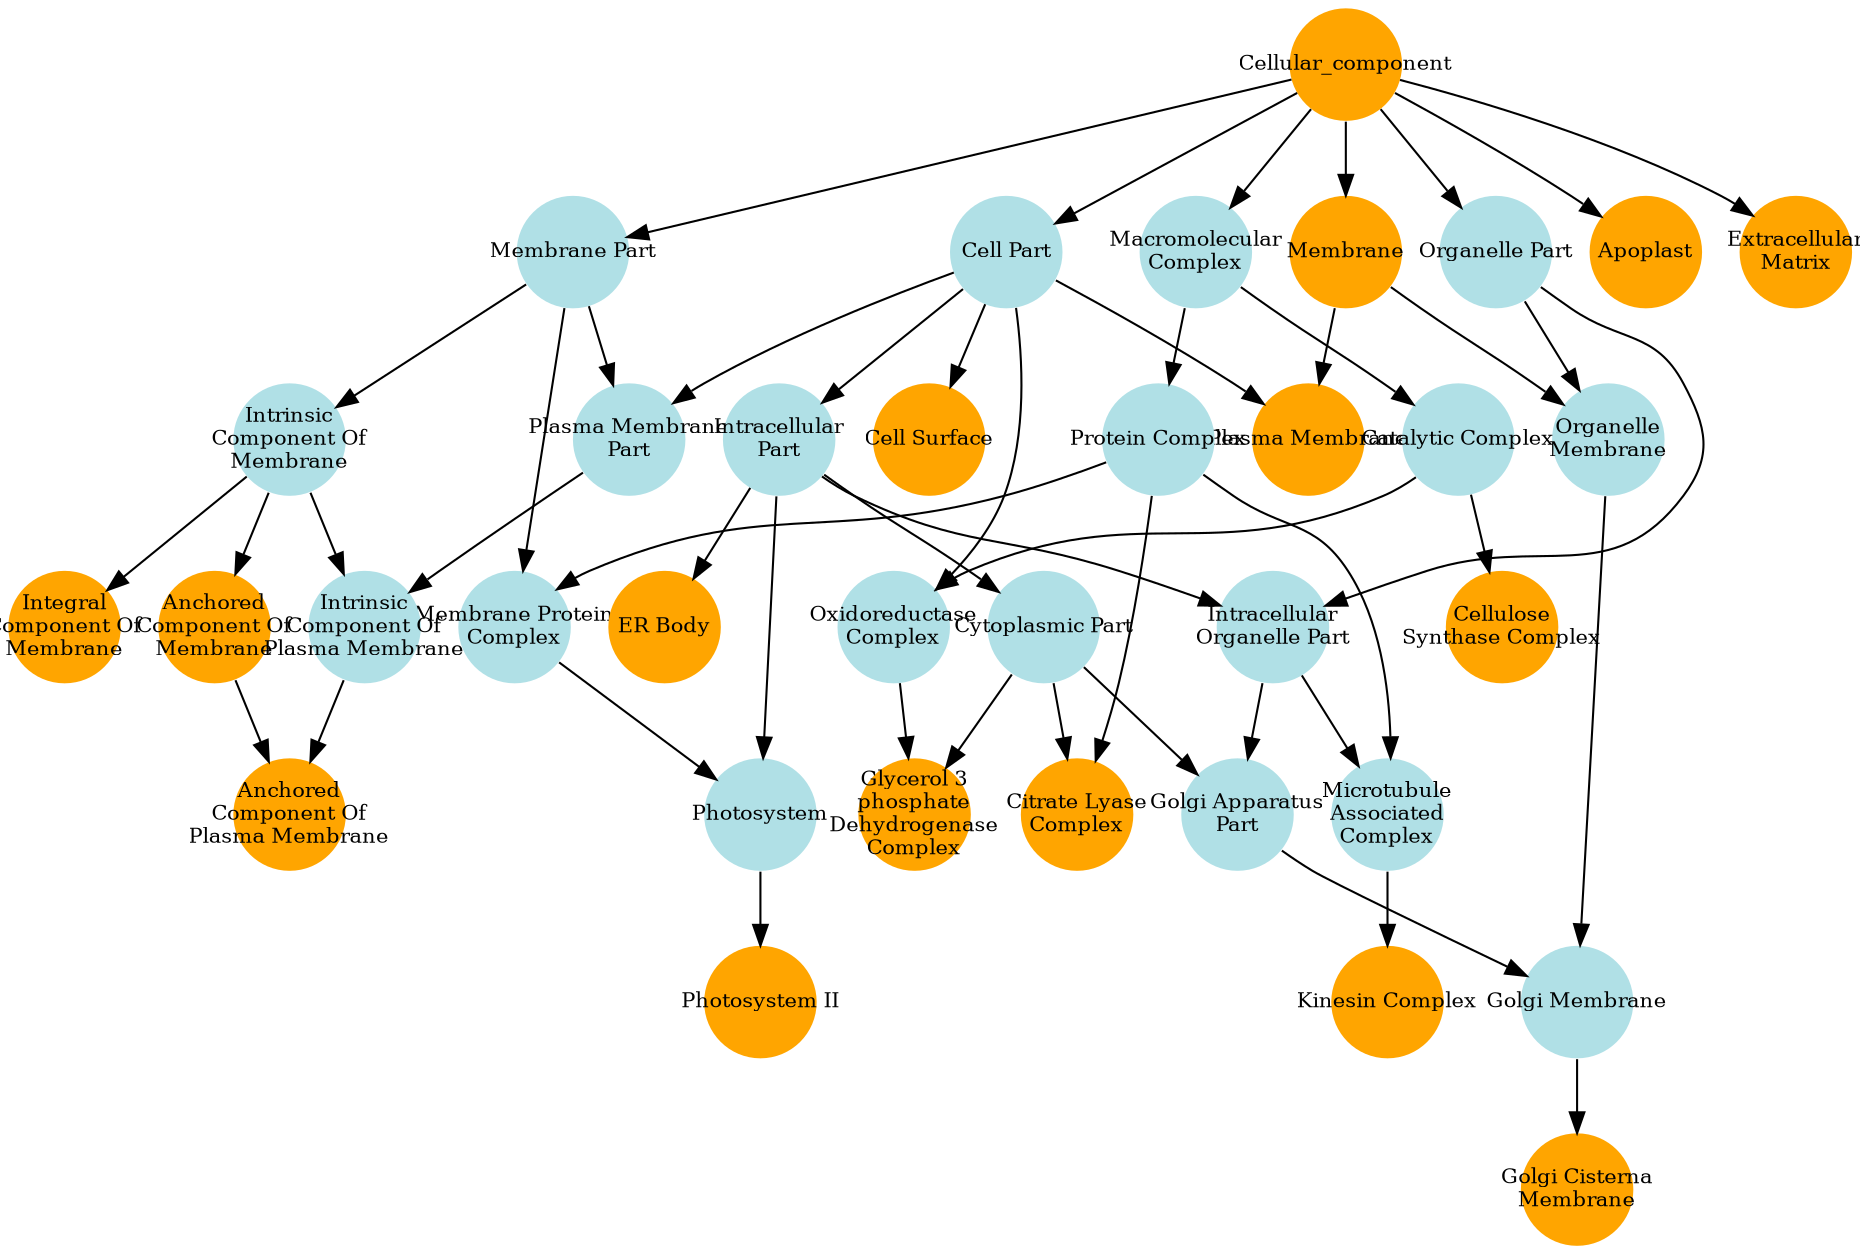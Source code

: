 digraph {
1 [style="filled", fixedsize="true", fontsize="10", shape="circle", width="0.75", fillcolor="orange", label="Cellular_component", color="transparent"];
2 [style="filled", fixedsize="true", fontsize="10", shape="circle", width="0.75", fillcolor="powderblue", label="Membrane Part", color="transparent"];
3 [style="filled", fixedsize="true", fontsize="10", shape="circle", width="0.75", fillcolor="powderblue", label="Intrinsic
Component Of
Membrane", color="transparent"];
4 [style="filled", fixedsize="true", fontsize="10", shape="circle", width="0.75", fillcolor="orange", label="Integral
Component Of
Membrane", color="transparent"];
5 [style="filled", fixedsize="true", fontsize="10", shape="circle", width="0.75", fillcolor="orange", label="Membrane", color="transparent"];
6 [style="filled", fixedsize="true", fontsize="10", shape="circle", width="0.75", fillcolor="powderblue", label="Cell Part", color="transparent"];
7 [style="filled", fixedsize="true", fontsize="10", shape="circle", width="0.75", fillcolor="orange", label="Plasma Membrane", color="transparent"];
8 [style="filled", fixedsize="true", fontsize="10", shape="circle", width="0.75", fillcolor="orange", label="Anchored
Component Of
Membrane", color="transparent"];
9 [style="filled", fixedsize="true", fontsize="10", shape="circle", width="0.75", fillcolor="powderblue", label="Intracellular
Part", color="transparent"];
10 [style="filled", fixedsize="true", fontsize="10", shape="circle", width="0.75", fillcolor="orange", label="Apoplast", color="transparent"];
11 [style="filled", fixedsize="true", fontsize="10", shape="circle", width="0.75", fillcolor="powderblue", label="Cytoplasmic Part", color="transparent"];
12 [style="filled", fixedsize="true", fontsize="10", shape="circle", width="0.75", fillcolor="powderblue", label="Organelle Part", color="transparent"];
13 [style="filled", fixedsize="true", fontsize="10", shape="circle", width="0.75", fillcolor="powderblue", label="Intracellular
Organelle Part", color="transparent"];
14 [style="filled", fixedsize="true", fontsize="10", shape="circle", width="0.75", fillcolor="powderblue", label="Golgi Apparatus
Part", color="transparent"];
15 [style="filled", fixedsize="true", fontsize="10", shape="circle", width="0.75", fillcolor="powderblue", label="Organelle
Membrane", color="transparent"];
16 [style="filled", fixedsize="true", fontsize="10", shape="circle", width="0.75", fillcolor="powderblue", label="Golgi Membrane", color="transparent"];
17 [style="filled", fixedsize="true", fontsize="10", shape="circle", width="0.75", fillcolor="orange", label="Golgi Cisterna
Membrane", color="transparent"];
18 [style="filled", fixedsize="true", fontsize="10", shape="circle", width="0.75", fillcolor="orange", label="ER Body", color="transparent"];
19 [style="filled", fixedsize="true", fontsize="10", shape="circle", width="0.75", fillcolor="powderblue", label="Macromolecular
Complex", color="transparent"];
20 [style="filled", fixedsize="true", fontsize="10", shape="circle", width="0.75", fillcolor="powderblue", label="Catalytic Complex", color="transparent"];
21 [style="filled", fixedsize="true", fontsize="10", shape="circle", width="0.75", fillcolor="powderblue", label="Oxidoreductase
Complex", color="transparent"];
22 [style="filled", fixedsize="true", fontsize="10", shape="circle", width="0.75", fillcolor="orange", label="Glycerol 3
phosphate
Dehydrogenase
Complex", color="transparent"];
23 [style="filled", fixedsize="true", fontsize="10", shape="circle", width="0.75", fillcolor="orange", label="Cellulose
Synthase Complex", color="transparent"];
24 [style="filled", fixedsize="true", fontsize="10", shape="circle", width="0.75", fillcolor="powderblue", label="Protein Complex", color="transparent"];
25 [style="filled", fixedsize="true", fontsize="10", shape="circle", width="0.75", fillcolor="powderblue", label="Membrane Protein
Complex", color="transparent"];
26 [style="filled", fixedsize="true", fontsize="10", shape="circle", width="0.75", fillcolor="powderblue", label="Photosystem", color="transparent"];
27 [style="filled", fixedsize="true", fontsize="10", shape="circle", width="0.75", fillcolor="orange", label="Photosystem II", color="transparent"];
28 [style="filled", fixedsize="true", fontsize="10", shape="circle", width="0.75", fillcolor="powderblue", label="Plasma Membrane
Part", color="transparent"];
29 [style="filled", fixedsize="true", fontsize="10", shape="circle", width="0.75", fillcolor="powderblue", label="Intrinsic
Component Of
Plasma Membrane", color="transparent"];
30 [style="filled", fixedsize="true", fontsize="10", shape="circle", width="0.75", fillcolor="orange", label="Anchored
Component Of
Plasma Membrane", color="transparent"];
31 [style="filled", fixedsize="true", fontsize="10", shape="circle", width="0.75", fillcolor="orange", label="Extracellular
Matrix", color="transparent"];
32 [style="filled", fixedsize="true", fontsize="10", shape="circle", width="0.75", fillcolor="orange", label="Cell Surface", color="transparent"];
33 [style="filled", fixedsize="true", fontsize="10", shape="circle", width="0.75", fillcolor="orange", label="Citrate Lyase
Complex", color="transparent"];
34 [style="filled", fixedsize="true", fontsize="10", shape="circle", width="0.75", fillcolor="powderblue", label="Microtubule
Associated
Complex", color="transparent"];
35 [style="filled", fixedsize="true", fontsize="10", shape="circle", width="0.75", fillcolor="orange", label="Kinesin Complex", color="transparent"];
1 -> 2 [color="#000000", lty="solid"];
2 -> 3 [color="#000000", lty="solid"];
3 -> 4 [color="#000000", lty="solid"];
1 -> 5 [color="#000000", lty="solid"];
1 -> 6 [color="#000000", lty="solid"];
5 -> 7 [color="#000000", lty="solid"];
6 -> 7 [color="#000000", lty="solid"];
3 -> 8 [color="#000000", lty="solid"];
6 -> 9 [color="#000000", lty="solid"];
1 -> 10 [color="#000000", lty="solid"];
9 -> 11 [color="#000000", lty="solid"];
1 -> 12 [color="#000000", lty="solid"];
9 -> 13 [color="#000000", lty="solid"];
12 -> 13 [color="#000000", lty="solid"];
11 -> 14 [color="#000000", lty="solid"];
13 -> 14 [color="#000000", lty="solid"];
5 -> 15 [color="#000000", lty="solid"];
12 -> 15 [color="#000000", lty="solid"];
14 -> 16 [color="#000000", lty="solid"];
15 -> 16 [color="#000000", lty="solid"];
16 -> 17 [color="#000000", lty="solid"];
9 -> 18 [color="#000000", lty="solid"];
1 -> 19 [color="#000000", lty="solid"];
19 -> 20 [color="#000000", lty="solid"];
6 -> 21 [color="#000000", lty="solid"];
20 -> 21 [color="#000000", lty="solid"];
11 -> 22 [color="#000000", lty="solid"];
21 -> 22 [color="#000000", lty="solid"];
20 -> 23 [color="#000000", lty="solid"];
19 -> 24 [color="#000000", lty="solid"];
2 -> 25 [color="#000000", lty="solid"];
24 -> 25 [color="#000000", lty="solid"];
9 -> 26 [color="#000000", lty="solid"];
25 -> 26 [color="#000000", lty="solid"];
26 -> 27 [color="#000000", lty="solid"];
2 -> 28 [color="#000000", lty="solid"];
6 -> 28 [color="#000000", lty="solid"];
3 -> 29 [color="#000000", lty="solid"];
28 -> 29 [color="#000000", lty="solid"];
8 -> 30 [color="#000000", lty="solid"];
29 -> 30 [color="#000000", lty="solid"];
1 -> 31 [color="#000000", lty="solid"];
6 -> 32 [color="#000000", lty="solid"];
11 -> 33 [color="#000000", lty="solid"];
24 -> 33 [color="#000000", lty="solid"];
13 -> 34 [color="#000000", lty="solid"];
24 -> 34 [color="#000000", lty="solid"];
34 -> 35 [color="#000000", lty="solid"];
}
